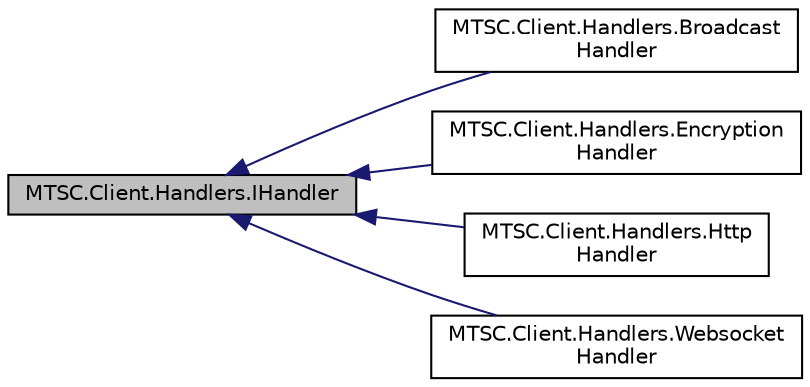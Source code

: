 digraph "MTSC.Client.Handlers.IHandler"
{
 // LATEX_PDF_SIZE
  edge [fontname="Helvetica",fontsize="10",labelfontname="Helvetica",labelfontsize="10"];
  node [fontname="Helvetica",fontsize="10",shape=record];
  rankdir="LR";
  Node0 [label="MTSC.Client.Handlers.IHandler",height=0.2,width=0.4,color="black", fillcolor="grey75", style="filled", fontcolor="black",tooltip="Handler interface for client communication."];
  Node0 -> Node1 [dir="back",color="midnightblue",fontsize="10",style="solid",fontname="Helvetica"];
  Node1 [label="MTSC.Client.Handlers.Broadcast\lHandler",height=0.2,width=0.4,color="black", fillcolor="white", style="filled",URL="$dc/d75/class_m_t_s_c_1_1_client_1_1_handlers_1_1_broadcast_handler.html",tooltip=" "];
  Node0 -> Node2 [dir="back",color="midnightblue",fontsize="10",style="solid",fontname="Helvetica"];
  Node2 [label="MTSC.Client.Handlers.Encryption\lHandler",height=0.2,width=0.4,color="black", fillcolor="white", style="filled",URL="$dd/d5c/class_m_t_s_c_1_1_client_1_1_handlers_1_1_encryption_handler.html",tooltip=" "];
  Node0 -> Node3 [dir="back",color="midnightblue",fontsize="10",style="solid",fontname="Helvetica"];
  Node3 [label="MTSC.Client.Handlers.Http\lHandler",height=0.2,width=0.4,color="black", fillcolor="white", style="filled",URL="$d5/d58/class_m_t_s_c_1_1_client_1_1_handlers_1_1_http_handler.html",tooltip="Handler for handling client http communication."];
  Node0 -> Node4 [dir="back",color="midnightblue",fontsize="10",style="solid",fontname="Helvetica"];
  Node4 [label="MTSC.Client.Handlers.Websocket\lHandler",height=0.2,width=0.4,color="black", fillcolor="white", style="filled",URL="$df/d3b/class_m_t_s_c_1_1_client_1_1_handlers_1_1_websocket_handler.html",tooltip="Handler implementing websocket protocol."];
}
